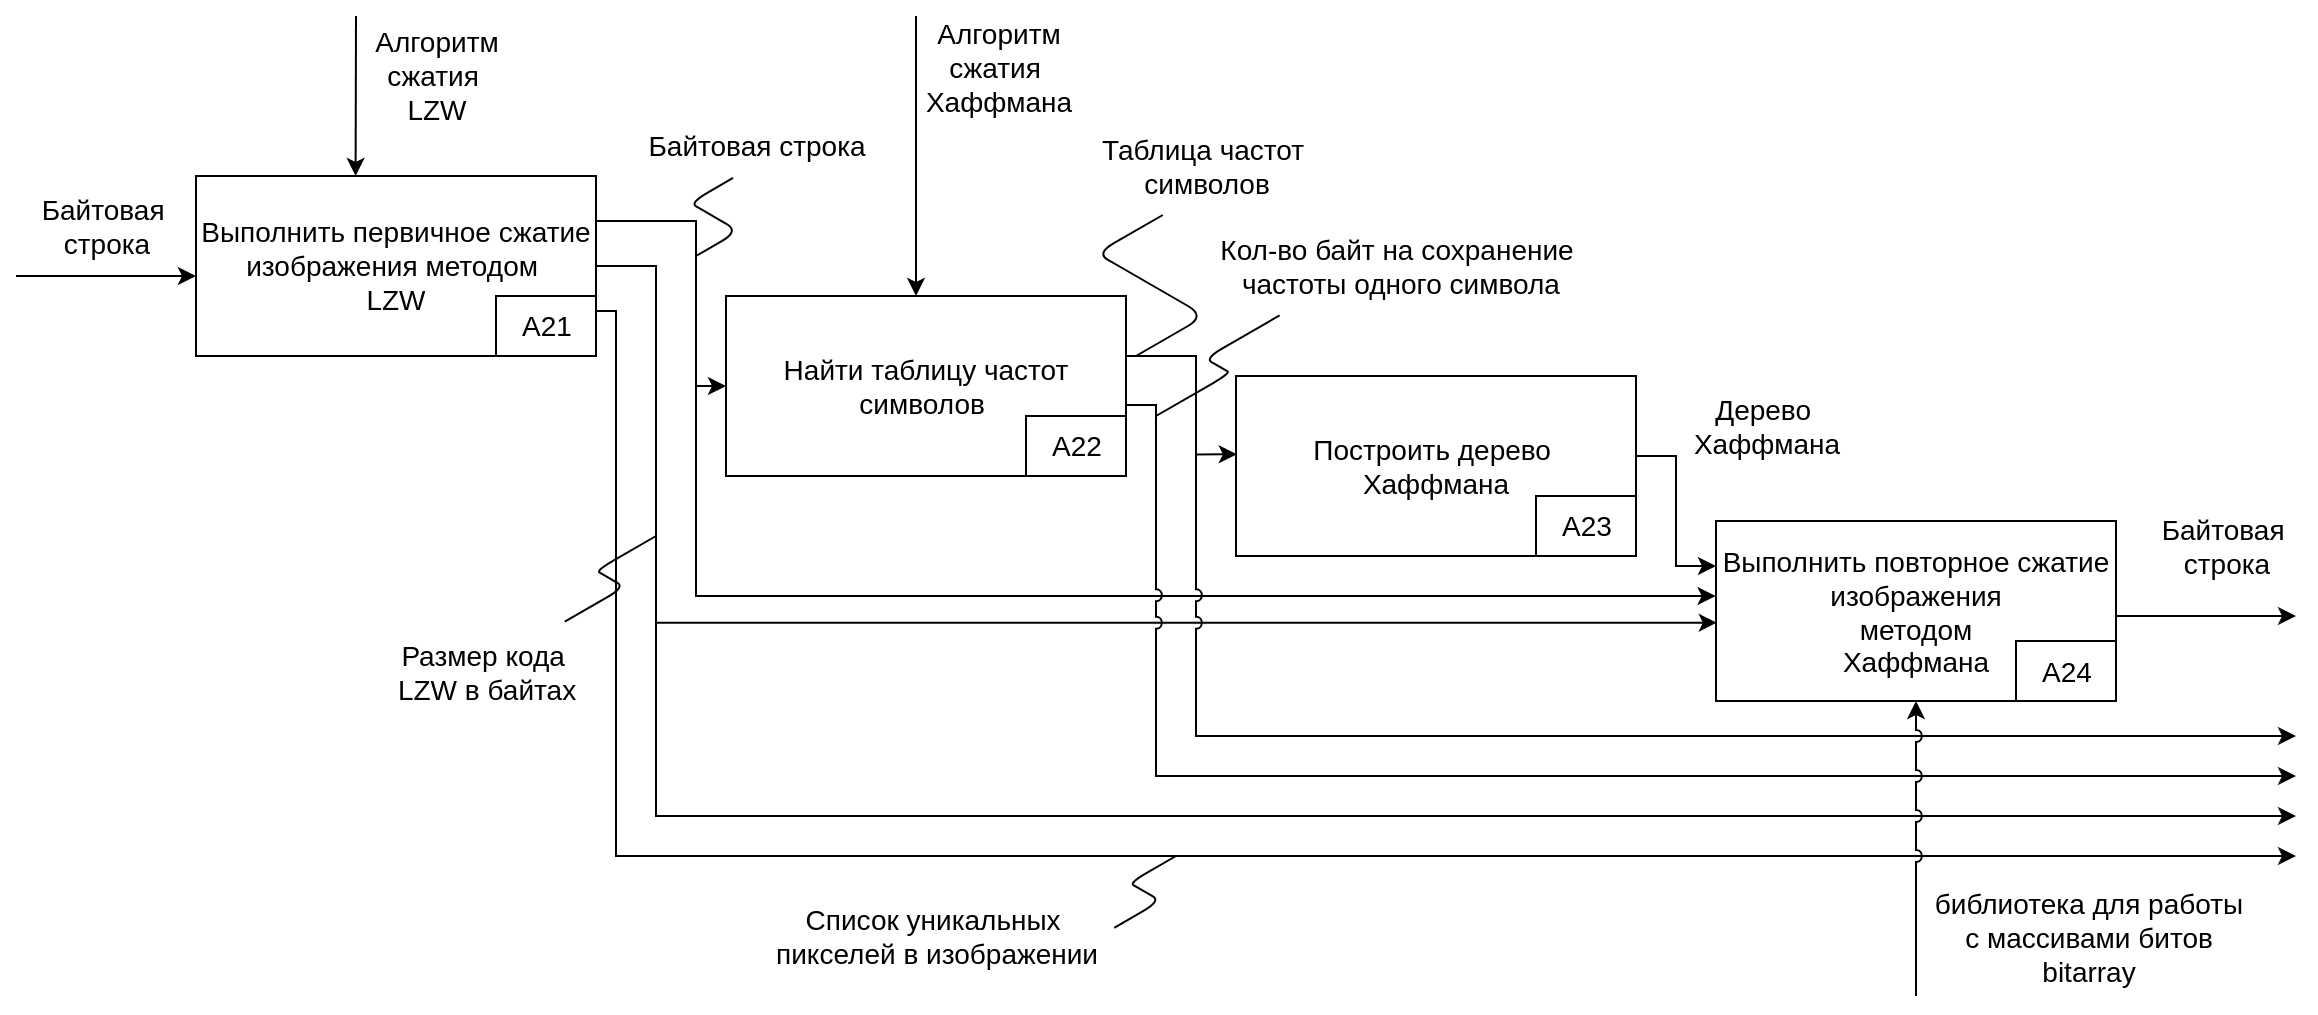 <mxfile>
    <diagram id="ZWdekoGJzTY7XvXSQLcq" name="Страница 1">
        <mxGraphModel dx="1363" dy="942" grid="1" gridSize="10" guides="1" tooltips="1" connect="1" arrows="1" fold="1" page="1" pageScale="1" pageWidth="827" pageHeight="1169" math="0" shadow="0">
            <root>
                <mxCell id="0"/>
                <mxCell id="1" parent="0"/>
                <mxCell id="210" style="edgeStyle=orthogonalEdgeStyle;html=1;entryX=-0.001;entryY=0.408;entryDx=0;entryDy=0;rounded=0;entryPerimeter=0;" parent="1" target="151" edge="1">
                    <mxGeometry relative="1" as="geometry">
                        <mxPoint x="350" y="210" as="sourcePoint"/>
                        <Array as="points">
                            <mxPoint x="350" y="320"/>
                            <mxPoint x="860" y="320"/>
                        </Array>
                    </mxGeometry>
                </mxCell>
                <mxCell id="212" style="edgeStyle=orthogonalEdgeStyle;html=1;exitX=1;exitY=0.75;exitDx=0;exitDy=0;rounded=0;" parent="1" source="146" edge="1">
                    <mxGeometry relative="1" as="geometry">
                        <mxPoint x="1150" y="450" as="targetPoint"/>
                        <Array as="points">
                            <mxPoint x="310" y="178"/>
                            <mxPoint x="310" y="450"/>
                        </Array>
                    </mxGeometry>
                </mxCell>
                <mxCell id="213" style="edgeStyle=orthogonalEdgeStyle;html=1;exitX=1;exitY=0.5;exitDx=0;exitDy=0;entryX=0.002;entryY=0.565;entryDx=0;entryDy=0;entryPerimeter=0;rounded=0;" parent="1" source="146" target="151" edge="1">
                    <mxGeometry relative="1" as="geometry">
                        <mxPoint x="830.526" y="340" as="targetPoint"/>
                        <Array as="points">
                            <mxPoint x="330" y="155"/>
                            <mxPoint x="330" y="333"/>
                        </Array>
                    </mxGeometry>
                </mxCell>
                <mxCell id="216" style="edgeStyle=orthogonalEdgeStyle;html=1;rounded=0;" parent="1" edge="1">
                    <mxGeometry relative="1" as="geometry">
                        <mxPoint x="1150" y="430" as="targetPoint"/>
                        <mxPoint x="330" y="330" as="sourcePoint"/>
                        <Array as="points">
                            <mxPoint x="330" y="430"/>
                        </Array>
                    </mxGeometry>
                </mxCell>
                <mxCell id="146" value="&lt;span style=&quot;font-size: 14px;&quot;&gt;&lt;font style=&quot;color: rgb(0, 0, 0);&quot;&gt;Выполнить&amp;nbsp;&lt;/font&gt;&lt;font style=&quot;color: rgb(0, 0, 0);&quot;&gt;пе&lt;/font&gt;&lt;font style=&quot;color: rgb(0, 0, 0);&quot;&gt;рвичное сжатие изображения методом&amp;nbsp;&lt;/font&gt;&lt;/span&gt;&lt;div&gt;&lt;span style=&quot;font-size: 14px;&quot;&gt;&lt;font style=&quot;color: rgb(0, 0, 0);&quot;&gt;LZW&lt;/font&gt;&lt;br&gt;&lt;/span&gt;&lt;/div&gt;" style="rounded=0;whiteSpace=wrap;html=1;" parent="1" vertex="1">
                    <mxGeometry x="100" y="110" width="200" height="90" as="geometry"/>
                </mxCell>
                <mxCell id="147" value="A21" style="text;html=1;align=center;verticalAlign=middle;resizable=0;points=[];autosize=1;strokeColor=default;fillColor=none;fontSize=14;" parent="1" vertex="1">
                    <mxGeometry x="250" y="170" width="50" height="30" as="geometry"/>
                </mxCell>
                <mxCell id="148" style="edgeStyle=orthogonalEdgeStyle;rounded=0;html=1;exitX=1;exitY=0.5;exitDx=0;exitDy=0;fontSize=14;" parent="1" source="151" edge="1">
                    <mxGeometry relative="1" as="geometry">
                        <Array as="points">
                            <mxPoint x="1060" y="330"/>
                        </Array>
                        <mxPoint x="1150" y="330" as="targetPoint"/>
                    </mxGeometry>
                </mxCell>
                <mxCell id="151" value="&lt;span style=&quot;font-size: 14px;&quot;&gt;&lt;font style=&quot;color: rgb(0, 0, 0);&quot;&gt;Выполнить повторное&lt;/font&gt; &lt;font style=&quot;color: rgb(0, 0, 0);&quot;&gt;сжатие изображения&lt;br&gt;&lt;/font&gt;&lt;/span&gt;&lt;span style=&quot;color: rgb(0, 0, 0); font-size: 14px;&quot;&gt;методом&lt;/span&gt;&lt;span style=&quot;font-size: 14px;&quot;&gt;&lt;font style=&quot;color: rgb(0, 0, 0);&quot;&gt;&lt;br&gt;&lt;/font&gt;&lt;font style=&quot;color: rgb(0, 0, 0);&quot;&gt;Хаффмана&lt;/font&gt;&lt;/span&gt;" style="rounded=0;whiteSpace=wrap;html=1;" parent="1" vertex="1">
                    <mxGeometry x="860" y="282.5" width="200" height="90" as="geometry"/>
                </mxCell>
                <mxCell id="152" value="A24" style="text;html=1;align=center;verticalAlign=middle;resizable=0;points=[];autosize=1;strokeColor=default;fillColor=none;fontSize=14;" parent="1" vertex="1">
                    <mxGeometry x="1010" y="342.5" width="50" height="30" as="geometry"/>
                </mxCell>
                <mxCell id="157" value="" style="edgeStyle=orthogonalEdgeStyle;rounded=0;jumpStyle=arc;html=1;exitX=1;exitY=0.25;exitDx=0;exitDy=0;entryX=0;entryY=0.5;entryDx=0;entryDy=0;" parent="1" source="146" target="162" edge="1">
                    <mxGeometry relative="1" as="geometry">
                        <Array as="points">
                            <mxPoint x="350" y="133"/>
                            <mxPoint x="350" y="215"/>
                        </Array>
                    </mxGeometry>
                </mxCell>
                <mxCell id="159" style="edgeStyle=orthogonalEdgeStyle;rounded=0;jumpStyle=arc;html=1;exitX=1;exitY=0.319;exitDx=0;exitDy=0;entryX=0.002;entryY=0.435;entryDx=0;entryDy=0;exitPerimeter=0;entryPerimeter=0;" parent="1" source="162" target="168" edge="1">
                    <mxGeometry relative="1" as="geometry">
                        <mxPoint x="650" y="270" as="targetPoint"/>
                        <Array as="points">
                            <mxPoint x="565" y="200"/>
                            <mxPoint x="600" y="200"/>
                            <mxPoint x="600" y="249"/>
                        </Array>
                    </mxGeometry>
                </mxCell>
                <mxCell id="218" style="edgeStyle=orthogonalEdgeStyle;html=1;exitX=1;exitY=0.605;exitDx=0;exitDy=0;rounded=0;exitPerimeter=0;jumpStyle=arc;" parent="1" source="162" edge="1">
                    <mxGeometry relative="1" as="geometry">
                        <mxPoint x="1150" y="410" as="targetPoint"/>
                        <Array as="points">
                            <mxPoint x="580" y="225"/>
                            <mxPoint x="580" y="410"/>
                            <mxPoint x="1150" y="410"/>
                        </Array>
                    </mxGeometry>
                </mxCell>
                <mxCell id="219" style="edgeStyle=orthogonalEdgeStyle;html=1;rounded=0;curved=0;jumpStyle=arc;" parent="1" edge="1">
                    <mxGeometry relative="1" as="geometry">
                        <mxPoint x="1150" y="390" as="targetPoint"/>
                        <mxPoint x="600" y="240" as="sourcePoint"/>
                        <Array as="points">
                            <mxPoint x="600" y="390"/>
                            <mxPoint x="1150" y="390"/>
                        </Array>
                    </mxGeometry>
                </mxCell>
                <mxCell id="162" value="&lt;font&gt;&lt;span style=&quot;font-size: 14px;&quot;&gt;&lt;font style=&quot;color: rgb(0, 0, 0);&quot;&gt;Найти таблицу&amp;nbsp;&lt;/font&gt;&lt;/span&gt;&lt;span style=&quot;color: light-dark(rgb(0, 0, 0), rgb(237, 237, 237)); font-size: 14px;&quot;&gt;частот символов&amp;nbsp;&lt;/span&gt;&lt;/font&gt;" style="rounded=0;whiteSpace=wrap;html=1;" parent="1" vertex="1">
                    <mxGeometry x="365" y="170" width="200" height="90" as="geometry"/>
                </mxCell>
                <mxCell id="164" value="A22" style="text;html=1;align=center;verticalAlign=middle;resizable=0;points=[];autosize=1;strokeColor=default;fillColor=none;fontSize=14;" parent="1" vertex="1">
                    <mxGeometry x="515" y="230" width="50" height="30" as="geometry"/>
                </mxCell>
                <mxCell id="167" style="edgeStyle=orthogonalEdgeStyle;html=1;entryX=0;entryY=0.25;entryDx=0;entryDy=0;rounded=0;" parent="1" target="151" edge="1">
                    <mxGeometry relative="1" as="geometry">
                        <mxPoint x="820" y="230" as="sourcePoint"/>
                        <Array as="points">
                            <mxPoint x="820" y="250"/>
                            <mxPoint x="840" y="250"/>
                            <mxPoint x="840" y="305"/>
                        </Array>
                    </mxGeometry>
                </mxCell>
                <mxCell id="168" value="&lt;font&gt;&lt;span style=&quot;font-size: 14px;&quot;&gt;&lt;font style=&quot;color: rgb(0, 0, 0);&quot;&gt;Построить&amp;nbsp;&lt;/font&gt;&lt;/span&gt;&lt;span style=&quot;color: light-dark(rgb(0, 0, 0), rgb(237, 237, 237)); font-size: 14px; background-color: transparent;&quot;&gt;дерево&amp;nbsp;&lt;/span&gt;&lt;/font&gt;&lt;div&gt;&lt;span style=&quot;font-size: 14px; background-color: transparent;&quot;&gt;&lt;font style=&quot;color: rgb(0, 0, 0);&quot;&gt;Хаффмана&lt;/font&gt;&lt;/span&gt;&lt;/div&gt;" style="rounded=0;whiteSpace=wrap;html=1;" parent="1" vertex="1">
                    <mxGeometry x="620" y="210" width="200" height="90" as="geometry"/>
                </mxCell>
                <mxCell id="169" value="A23" style="text;html=1;align=center;verticalAlign=middle;resizable=0;points=[];autosize=1;strokeColor=default;fillColor=none;fontSize=14;" parent="1" vertex="1">
                    <mxGeometry x="770" y="270" width="50" height="30" as="geometry"/>
                </mxCell>
                <mxCell id="170" value="Дерево&amp;nbsp;&lt;div&gt;&lt;font style=&quot;color: rgb(0, 0, 0);&quot;&gt;Хаффмана&lt;/font&gt;&lt;/div&gt;" style="text;html=1;align=center;verticalAlign=middle;resizable=0;points=[];autosize=1;strokeColor=none;fillColor=none;fontSize=14;" parent="1" vertex="1">
                    <mxGeometry x="835" y="210" width="100" height="50" as="geometry"/>
                </mxCell>
                <mxCell id="171" value="Байтовая строка" style="text;html=1;align=center;verticalAlign=middle;resizable=0;points=[];autosize=1;strokeColor=none;fillColor=none;fontSize=14;" parent="1" vertex="1">
                    <mxGeometry x="310" y="80" width="140" height="30" as="geometry"/>
                </mxCell>
                <mxCell id="214" value="&lt;font style=&quot;color: rgb(0, 0, 0);&quot;&gt;Список&amp;nbsp;&lt;/font&gt;&lt;span style=&quot;background-color: transparent;&quot;&gt;уникальных&amp;nbsp;&lt;/span&gt;&lt;div&gt;&lt;div&gt;&lt;font&gt;&lt;span style=&quot;background-color: transparent;&quot;&gt;&lt;font style=&quot;color: rgb(0, 0, 0);&quot;&gt;пикселей&amp;nbsp;&lt;/font&gt;&lt;/span&gt;&lt;/font&gt;&lt;span style=&quot;background-color: transparent;&quot;&gt;в&amp;nbsp;&lt;/span&gt;&lt;span style=&quot;background-color: transparent;&quot;&gt;изображении&lt;/span&gt;&lt;/div&gt;&lt;/div&gt;" style="text;html=1;align=center;verticalAlign=middle;resizable=0;points=[];autosize=1;strokeColor=none;fillColor=none;fontSize=14;" parent="1" vertex="1">
                    <mxGeometry x="375" y="465" width="190" height="50" as="geometry"/>
                </mxCell>
                <mxCell id="215" value="&lt;font style=&quot;color: rgb(0, 0, 0);&quot;&gt;Размер&amp;nbsp;&lt;/font&gt;&lt;span style=&quot;background-color: transparent;&quot;&gt;&lt;font style=&quot;color: rgb(0, 0, 0);&quot;&gt;кода&lt;/font&gt;&amp;nbsp;&lt;/span&gt;&lt;div&gt;&lt;span style=&quot;background-color: transparent;&quot;&gt;&lt;font style=&quot;color: rgb(0, 0, 0);&quot;&gt;LZW&amp;nbsp;&lt;/font&gt;&lt;/span&gt;&lt;span style=&quot;background-color: transparent;&quot;&gt;&lt;font style=&quot;color: rgb(0, 0, 0);&quot;&gt;в байтах&lt;/font&gt;&lt;/span&gt;&lt;/div&gt;" style="text;html=1;align=center;verticalAlign=middle;resizable=0;points=[];autosize=1;strokeColor=none;fillColor=none;fontSize=14;" parent="1" vertex="1">
                    <mxGeometry x="190" y="332.5" width="110" height="50" as="geometry"/>
                </mxCell>
                <mxCell id="217" value="&lt;font style=&quot;color: rgb(0, 0, 0);&quot;&gt;Таблица&amp;nbsp;&lt;/font&gt;&lt;font style=&quot;background-color: transparent; color: rgb(0, 0, 0);&quot;&gt;частот&amp;nbsp;&lt;/font&gt;&lt;div&gt;&lt;span style=&quot;background-color: transparent;&quot;&gt;&lt;font style=&quot;color: rgb(0, 0, 0);&quot;&gt;символов&lt;/font&gt;&lt;/span&gt;&lt;/div&gt;" style="text;html=1;align=center;verticalAlign=middle;resizable=0;points=[];autosize=1;strokeColor=none;fillColor=none;fontSize=14;" parent="1" vertex="1">
                    <mxGeometry x="540" y="80" width="130" height="50" as="geometry"/>
                </mxCell>
                <mxCell id="220" value="&lt;font style=&quot;color: rgb(0, 0, 0);&quot;&gt;Кол-во байт на сохранение&lt;/font&gt;&lt;div&gt;&lt;font style=&quot;color: rgb(0, 0, 0);&quot;&gt;&amp;nbsp;частоты одного символа&lt;/font&gt;&lt;/div&gt;" style="text;html=1;align=center;verticalAlign=middle;resizable=0;points=[];autosize=1;strokeColor=none;fillColor=none;fontSize=14;" parent="1" vertex="1">
                    <mxGeometry x="600" y="130" width="200" height="50" as="geometry"/>
                </mxCell>
                <mxCell id="221" value="" style="edgeStyle=isometricEdgeStyle;endArrow=none;html=1;exitX=0.209;exitY=0.994;exitDx=0;exitDy=0;exitPerimeter=0;" parent="1" source="220" edge="1">
                    <mxGeometry width="50" height="100" relative="1" as="geometry">
                        <mxPoint x="600" y="440" as="sourcePoint"/>
                        <mxPoint x="580" y="230" as="targetPoint"/>
                    </mxGeometry>
                </mxCell>
                <mxCell id="222" value="" style="edgeStyle=isometricEdgeStyle;endArrow=none;html=1;entryX=0.223;entryY=0.99;entryDx=0;entryDy=0;entryPerimeter=0;" parent="1" edge="1">
                    <mxGeometry width="50" height="100" relative="1" as="geometry">
                        <mxPoint x="570" y="200" as="sourcePoint"/>
                        <mxPoint x="583.41" y="129.5" as="targetPoint"/>
                        <Array as="points">
                            <mxPoint x="570" y="160"/>
                        </Array>
                    </mxGeometry>
                </mxCell>
                <mxCell id="223" value="" style="edgeStyle=isometricEdgeStyle;endArrow=none;html=1;exitX=0.858;exitY=0.007;exitDx=0;exitDy=0;exitPerimeter=0;" parent="1" source="215" edge="1">
                    <mxGeometry width="50" height="100" relative="1" as="geometry">
                        <mxPoint x="280.8" y="290" as="sourcePoint"/>
                        <mxPoint x="330" y="290" as="targetPoint"/>
                    </mxGeometry>
                </mxCell>
                <mxCell id="224" value="" style="edgeStyle=isometricEdgeStyle;endArrow=none;html=1;exitX=0.969;exitY=0.418;exitDx=0;exitDy=0;exitPerimeter=0;" parent="1" source="214" edge="1">
                    <mxGeometry width="50" height="100" relative="1" as="geometry">
                        <mxPoint x="255.8" y="365" as="sourcePoint"/>
                        <mxPoint x="590" y="450" as="targetPoint"/>
                    </mxGeometry>
                </mxCell>
                <mxCell id="226" value="Байтовая&amp;nbsp;&lt;div&gt;&lt;font style=&quot;color: rgb(0, 0, 0);&quot;&gt;строка&lt;/font&gt;&lt;/div&gt;" style="text;html=1;align=center;verticalAlign=middle;resizable=0;points=[];autosize=1;strokeColor=none;fillColor=none;fontSize=14;" parent="1" vertex="1">
                    <mxGeometry x="1070" y="270" width="90" height="50" as="geometry"/>
                </mxCell>
                <mxCell id="227" value="" style="edgeStyle=isometricEdgeStyle;endArrow=none;html=1;entryX=0.418;entryY=1.033;entryDx=0;entryDy=0;entryPerimeter=0;" parent="1" target="171" edge="1">
                    <mxGeometry width="50" height="100" relative="1" as="geometry">
                        <mxPoint x="350" y="150" as="sourcePoint"/>
                        <mxPoint x="700" y="170" as="targetPoint"/>
                    </mxGeometry>
                </mxCell>
                <mxCell id="233" style="edgeStyle=orthogonalEdgeStyle;rounded=0;html=1;fontSize=14;" parent="1" edge="1">
                    <mxGeometry relative="1" as="geometry">
                        <Array as="points">
                            <mxPoint x="10" y="160"/>
                        </Array>
                        <mxPoint x="100" y="160" as="targetPoint"/>
                        <mxPoint x="10" y="160" as="sourcePoint"/>
                    </mxGeometry>
                </mxCell>
                <mxCell id="234" value="Байтовая&amp;nbsp;&lt;div&gt;&lt;font style=&quot;color: rgb(0, 0, 0);&quot;&gt;строка&lt;/font&gt;&lt;/div&gt;" style="text;html=1;align=center;verticalAlign=middle;resizable=0;points=[];autosize=1;strokeColor=none;fillColor=none;fontSize=14;" parent="1" vertex="1">
                    <mxGeometry x="10" y="110" width="90" height="50" as="geometry"/>
                </mxCell>
                <mxCell id="236" style="edgeStyle=none;html=1;fontSize=14;startArrow=classic;startFill=1;endArrow=none;endFill=0;jumpStyle=arc;" parent="1" edge="1">
                    <mxGeometry relative="1" as="geometry">
                        <mxPoint x="960" y="520" as="targetPoint"/>
                        <mxPoint x="960" y="372.5" as="sourcePoint"/>
                    </mxGeometry>
                </mxCell>
                <mxCell id="238" value="&lt;span style=&quot;color: rgb(0, 0, 0);&quot;&gt;библиотека для работы&lt;br&gt;с массивами битов&lt;br&gt;&lt;/span&gt;&lt;div&gt;&lt;span style=&quot;background-color: transparent;&quot;&gt;&lt;font style=&quot;color: rgb(0, 0, 0);&quot;&gt;bitarray&lt;/font&gt;&lt;/span&gt;&lt;/div&gt;" style="text;html=1;align=center;verticalAlign=middle;resizable=0;points=[];autosize=1;strokeColor=none;fillColor=none;fontSize=14;" parent="1" vertex="1">
                    <mxGeometry x="956" y="461" width="180" height="60" as="geometry"/>
                </mxCell>
                <mxCell id="239" value="Алгоритм &lt;br&gt;сжатия&amp;nbsp;&lt;div&gt;&lt;font style=&quot;color: rgb(0, 0, 0);&quot;&gt;LZW&lt;/font&gt;&lt;/div&gt;" style="text;html=1;align=center;verticalAlign=middle;resizable=0;points=[];autosize=1;strokeColor=none;fillColor=none;fontSize=14;" vertex="1" parent="1">
                    <mxGeometry x="175" y="30" width="90" height="60" as="geometry"/>
                </mxCell>
                <mxCell id="240" value="Алгоритм&lt;br&gt;сжатия&amp;nbsp;&lt;div&gt;&lt;font style=&quot;color: rgb(0, 0, 0);&quot;&gt;Хаффмана&lt;/font&gt;&lt;/div&gt;" style="text;html=1;align=center;verticalAlign=middle;resizable=0;points=[];autosize=1;strokeColor=none;fillColor=none;fontSize=14;" vertex="1" parent="1">
                    <mxGeometry x="451" y="26" width="100" height="60" as="geometry"/>
                </mxCell>
                <mxCell id="241" style="edgeStyle=none;html=1;fontSize=14;entryX=0.25;entryY=0;entryDx=0;entryDy=0;" edge="1" parent="1">
                    <mxGeometry relative="1" as="geometry">
                        <mxPoint x="460" y="170" as="targetPoint"/>
                        <mxPoint x="460" y="30" as="sourcePoint"/>
                    </mxGeometry>
                </mxCell>
                <mxCell id="242" style="edgeStyle=none;html=1;fontSize=14;entryX=0.399;entryY=0;entryDx=0;entryDy=0;entryPerimeter=0;" edge="1" parent="1" target="146">
                    <mxGeometry relative="1" as="geometry">
                        <mxPoint x="178" y="110" as="targetPoint"/>
                        <mxPoint x="180" y="30" as="sourcePoint"/>
                    </mxGeometry>
                </mxCell>
            </root>
        </mxGraphModel>
    </diagram>
</mxfile>